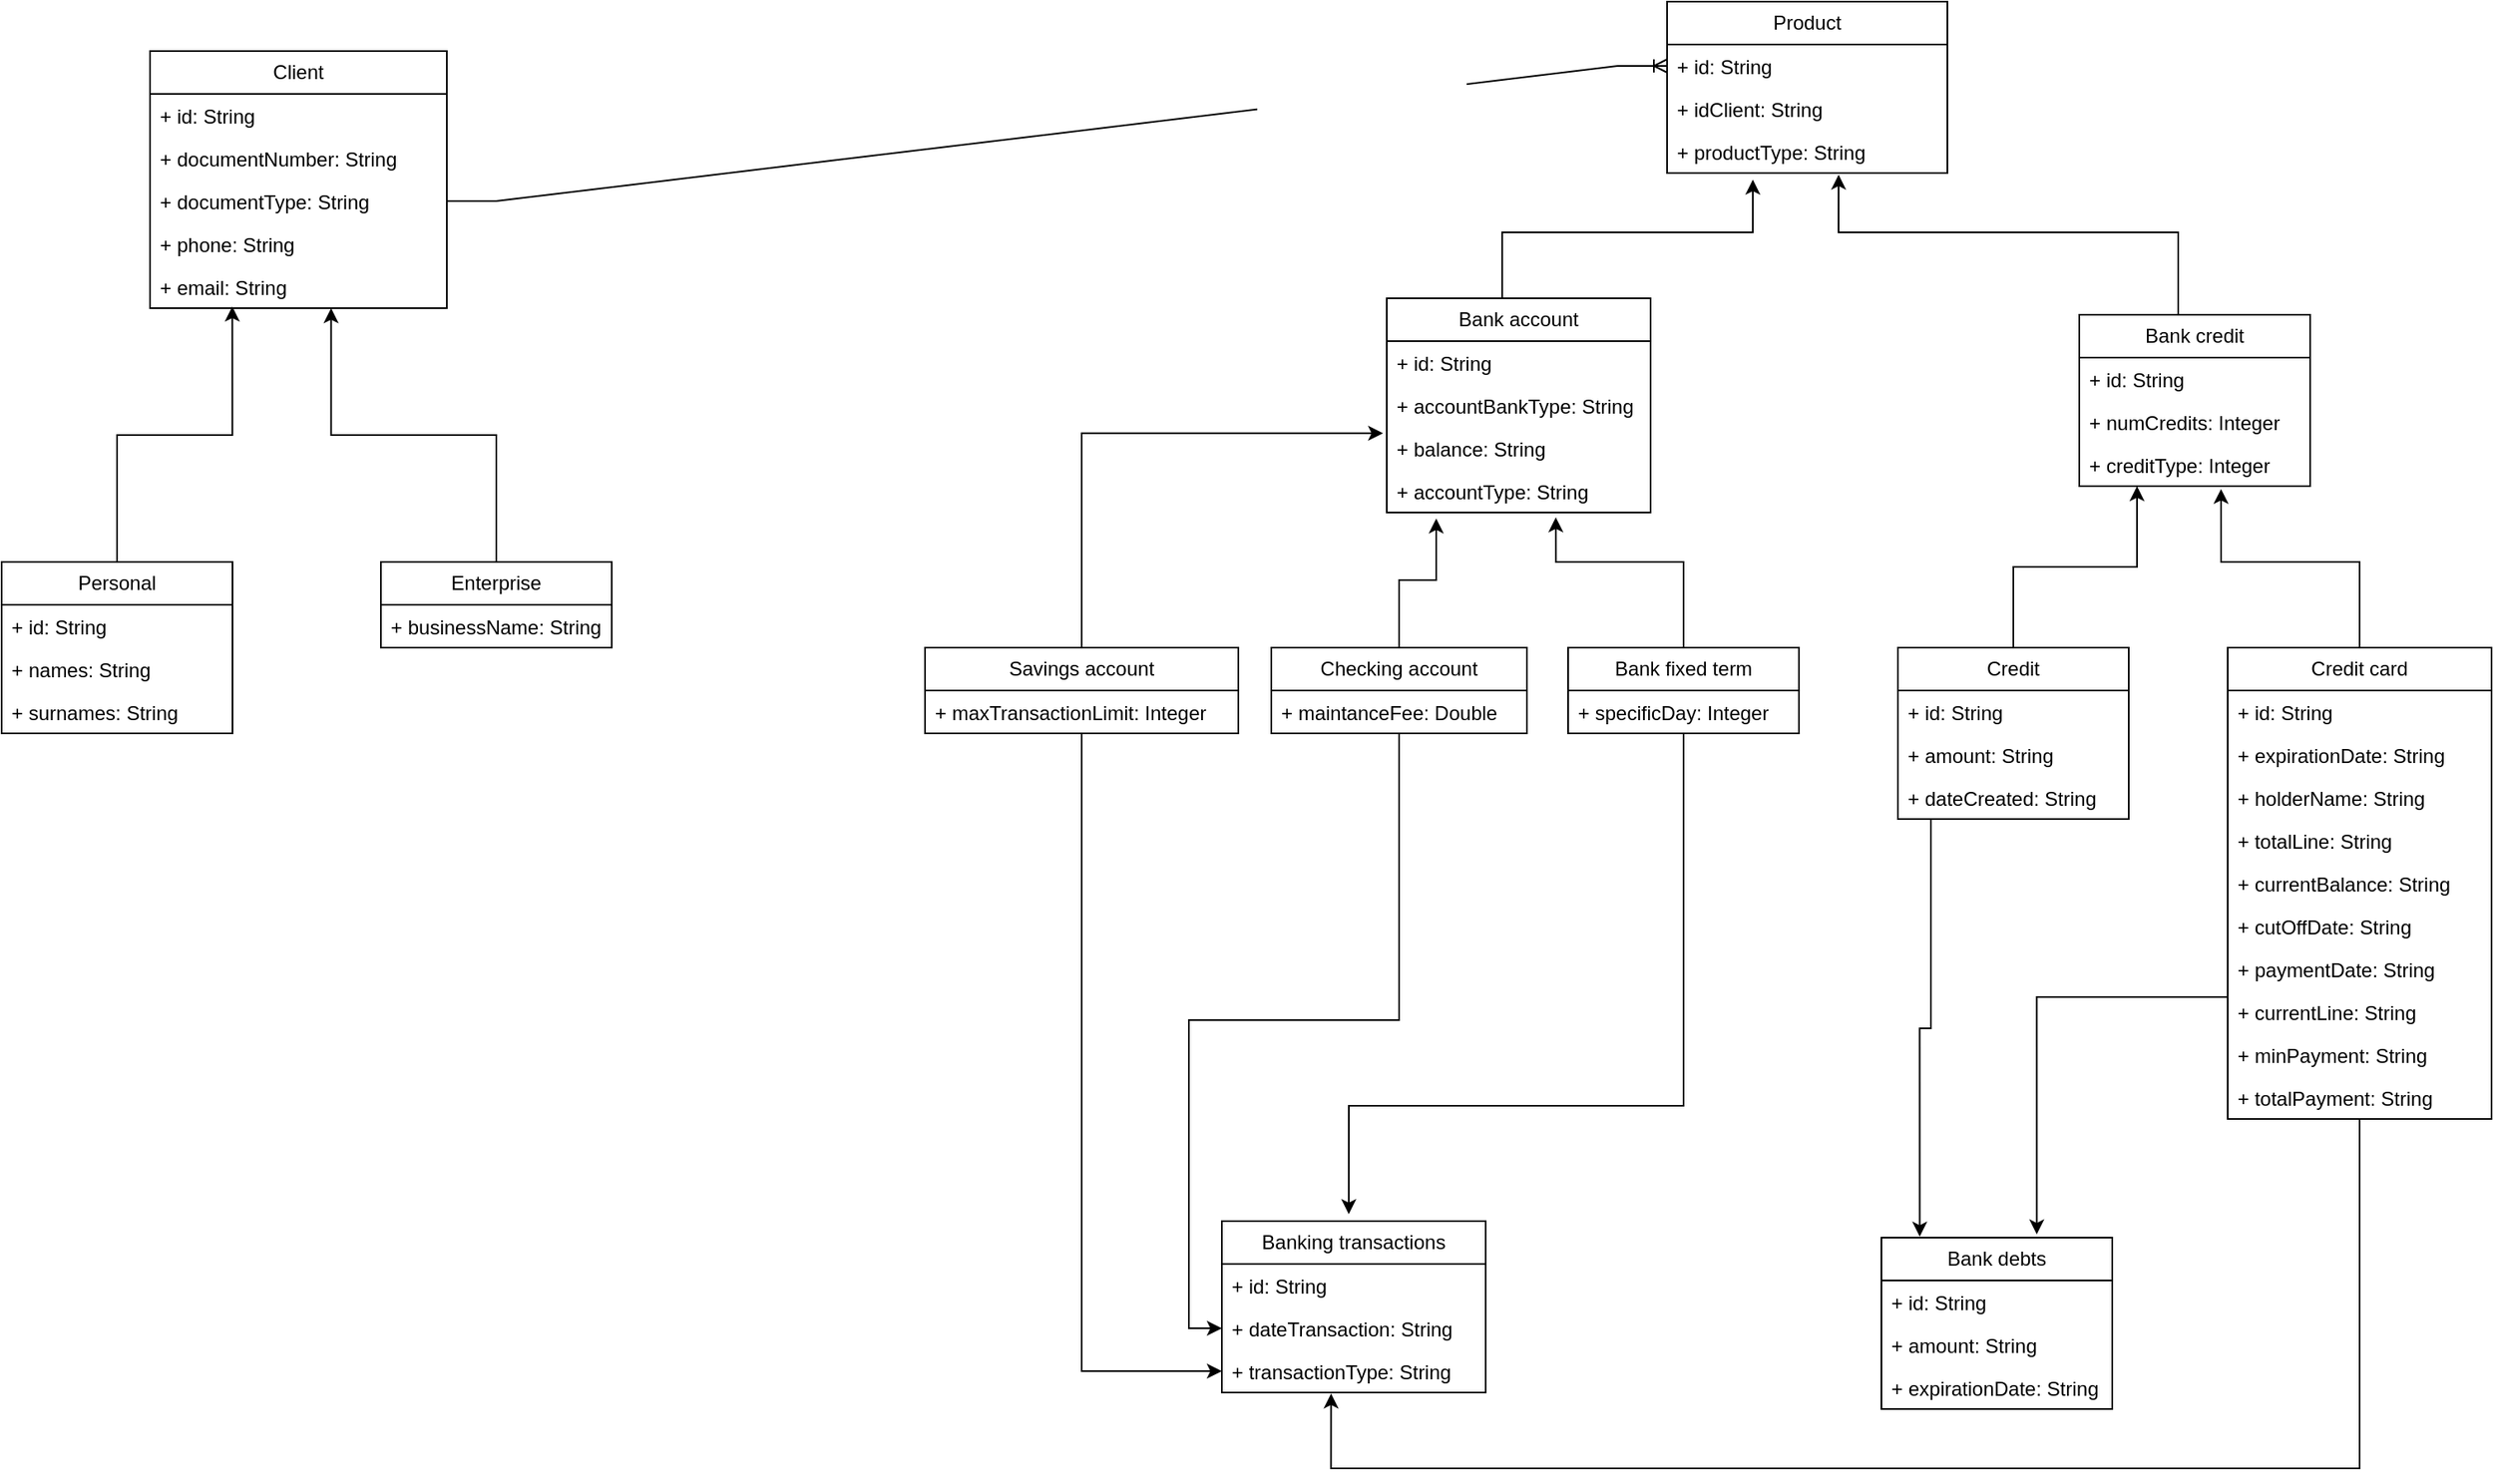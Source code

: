 <mxfile version="22.1.7" type="device">
  <diagram name="Page-1" id="-vIt9_laSdh2-__3np2O">
    <mxGraphModel dx="1914" dy="964" grid="1" gridSize="10" guides="1" tooltips="1" connect="1" arrows="1" fold="1" page="1" pageScale="1" pageWidth="850" pageHeight="1100" math="0" shadow="0">
      <root>
        <mxCell id="0" />
        <mxCell id="1" parent="0" />
        <mxCell id="dV_gZ1XD_IvCjIzvJvZ3-2" value="Product" style="swimlane;fontStyle=0;childLayout=stackLayout;horizontal=1;startSize=26;fillColor=none;horizontalStack=0;resizeParent=1;resizeParentMax=0;resizeLast=0;collapsible=1;marginBottom=0;whiteSpace=wrap;html=1;" vertex="1" parent="1">
          <mxGeometry x="510" y="20" width="170" height="104" as="geometry" />
        </mxCell>
        <mxCell id="dV_gZ1XD_IvCjIzvJvZ3-3" value="+ id: String" style="text;strokeColor=none;fillColor=none;align=left;verticalAlign=top;spacingLeft=4;spacingRight=4;overflow=hidden;rotatable=0;points=[[0,0.5],[1,0.5]];portConstraint=eastwest;whiteSpace=wrap;html=1;" vertex="1" parent="dV_gZ1XD_IvCjIzvJvZ3-2">
          <mxGeometry y="26" width="170" height="26" as="geometry" />
        </mxCell>
        <mxCell id="dV_gZ1XD_IvCjIzvJvZ3-160" value="+ idClient: String" style="text;strokeColor=none;fillColor=none;align=left;verticalAlign=top;spacingLeft=4;spacingRight=4;overflow=hidden;rotatable=0;points=[[0,0.5],[1,0.5]];portConstraint=eastwest;whiteSpace=wrap;html=1;" vertex="1" parent="dV_gZ1XD_IvCjIzvJvZ3-2">
          <mxGeometry y="52" width="170" height="26" as="geometry" />
        </mxCell>
        <mxCell id="dV_gZ1XD_IvCjIzvJvZ3-4" value="+ productType: String&amp;nbsp;" style="text;strokeColor=none;fillColor=none;align=left;verticalAlign=top;spacingLeft=4;spacingRight=4;overflow=hidden;rotatable=0;points=[[0,0.5],[1,0.5]];portConstraint=eastwest;whiteSpace=wrap;html=1;" vertex="1" parent="dV_gZ1XD_IvCjIzvJvZ3-2">
          <mxGeometry y="78" width="170" height="26" as="geometry" />
        </mxCell>
        <mxCell id="dV_gZ1XD_IvCjIzvJvZ3-6" value="Client" style="swimlane;fontStyle=0;childLayout=stackLayout;horizontal=1;startSize=26;fillColor=none;horizontalStack=0;resizeParent=1;resizeParentMax=0;resizeLast=0;collapsible=1;marginBottom=0;whiteSpace=wrap;html=1;" vertex="1" parent="1">
          <mxGeometry x="-410" y="50" width="180" height="156" as="geometry" />
        </mxCell>
        <mxCell id="dV_gZ1XD_IvCjIzvJvZ3-7" value="+ id: String" style="text;strokeColor=none;fillColor=none;align=left;verticalAlign=top;spacingLeft=4;spacingRight=4;overflow=hidden;rotatable=0;points=[[0,0.5],[1,0.5]];portConstraint=eastwest;whiteSpace=wrap;html=1;" vertex="1" parent="dV_gZ1XD_IvCjIzvJvZ3-6">
          <mxGeometry y="26" width="180" height="26" as="geometry" />
        </mxCell>
        <mxCell id="dV_gZ1XD_IvCjIzvJvZ3-8" value="+ documentNumber: String" style="text;strokeColor=none;fillColor=none;align=left;verticalAlign=top;spacingLeft=4;spacingRight=4;overflow=hidden;rotatable=0;points=[[0,0.5],[1,0.5]];portConstraint=eastwest;whiteSpace=wrap;html=1;" vertex="1" parent="dV_gZ1XD_IvCjIzvJvZ3-6">
          <mxGeometry y="52" width="180" height="26" as="geometry" />
        </mxCell>
        <mxCell id="dV_gZ1XD_IvCjIzvJvZ3-11" value="+ documentType: String" style="text;strokeColor=none;fillColor=none;align=left;verticalAlign=top;spacingLeft=4;spacingRight=4;overflow=hidden;rotatable=0;points=[[0,0.5],[1,0.5]];portConstraint=eastwest;whiteSpace=wrap;html=1;" vertex="1" parent="dV_gZ1XD_IvCjIzvJvZ3-6">
          <mxGeometry y="78" width="180" height="26" as="geometry" />
        </mxCell>
        <mxCell id="dV_gZ1XD_IvCjIzvJvZ3-12" value="+ phone: String" style="text;strokeColor=none;fillColor=none;align=left;verticalAlign=top;spacingLeft=4;spacingRight=4;overflow=hidden;rotatable=0;points=[[0,0.5],[1,0.5]];portConstraint=eastwest;whiteSpace=wrap;html=1;" vertex="1" parent="dV_gZ1XD_IvCjIzvJvZ3-6">
          <mxGeometry y="104" width="180" height="26" as="geometry" />
        </mxCell>
        <mxCell id="dV_gZ1XD_IvCjIzvJvZ3-13" value="+ email: String" style="text;strokeColor=none;fillColor=none;align=left;verticalAlign=top;spacingLeft=4;spacingRight=4;overflow=hidden;rotatable=0;points=[[0,0.5],[1,0.5]];portConstraint=eastwest;whiteSpace=wrap;html=1;" vertex="1" parent="dV_gZ1XD_IvCjIzvJvZ3-6">
          <mxGeometry y="130" width="180" height="26" as="geometry" />
        </mxCell>
        <mxCell id="dV_gZ1XD_IvCjIzvJvZ3-21" value="Personal" style="swimlane;fontStyle=0;childLayout=stackLayout;horizontal=1;startSize=26;fillColor=none;horizontalStack=0;resizeParent=1;resizeParentMax=0;resizeLast=0;collapsible=1;marginBottom=0;whiteSpace=wrap;html=1;" vertex="1" parent="1">
          <mxGeometry x="-500" y="360" width="140" height="104" as="geometry" />
        </mxCell>
        <mxCell id="dV_gZ1XD_IvCjIzvJvZ3-22" value="+ id: String" style="text;strokeColor=none;fillColor=none;align=left;verticalAlign=top;spacingLeft=4;spacingRight=4;overflow=hidden;rotatable=0;points=[[0,0.5],[1,0.5]];portConstraint=eastwest;whiteSpace=wrap;html=1;" vertex="1" parent="dV_gZ1XD_IvCjIzvJvZ3-21">
          <mxGeometry y="26" width="140" height="26" as="geometry" />
        </mxCell>
        <mxCell id="dV_gZ1XD_IvCjIzvJvZ3-23" value="+ names: String" style="text;strokeColor=none;fillColor=none;align=left;verticalAlign=top;spacingLeft=4;spacingRight=4;overflow=hidden;rotatable=0;points=[[0,0.5],[1,0.5]];portConstraint=eastwest;whiteSpace=wrap;html=1;" vertex="1" parent="dV_gZ1XD_IvCjIzvJvZ3-21">
          <mxGeometry y="52" width="140" height="26" as="geometry" />
        </mxCell>
        <mxCell id="dV_gZ1XD_IvCjIzvJvZ3-24" value="+ surnames: String" style="text;strokeColor=none;fillColor=none;align=left;verticalAlign=top;spacingLeft=4;spacingRight=4;overflow=hidden;rotatable=0;points=[[0,0.5],[1,0.5]];portConstraint=eastwest;whiteSpace=wrap;html=1;" vertex="1" parent="dV_gZ1XD_IvCjIzvJvZ3-21">
          <mxGeometry y="78" width="140" height="26" as="geometry" />
        </mxCell>
        <mxCell id="dV_gZ1XD_IvCjIzvJvZ3-25" value="Enterprise" style="swimlane;fontStyle=0;childLayout=stackLayout;horizontal=1;startSize=26;fillColor=none;horizontalStack=0;resizeParent=1;resizeParentMax=0;resizeLast=0;collapsible=1;marginBottom=0;whiteSpace=wrap;html=1;" vertex="1" parent="1">
          <mxGeometry x="-270" y="360" width="140" height="52" as="geometry" />
        </mxCell>
        <mxCell id="dV_gZ1XD_IvCjIzvJvZ3-26" value="+ businessName: String" style="text;strokeColor=none;fillColor=none;align=left;verticalAlign=top;spacingLeft=4;spacingRight=4;overflow=hidden;rotatable=0;points=[[0,0.5],[1,0.5]];portConstraint=eastwest;whiteSpace=wrap;html=1;" vertex="1" parent="dV_gZ1XD_IvCjIzvJvZ3-25">
          <mxGeometry y="26" width="140" height="26" as="geometry" />
        </mxCell>
        <mxCell id="dV_gZ1XD_IvCjIzvJvZ3-33" value="Bank account" style="swimlane;fontStyle=0;childLayout=stackLayout;horizontal=1;startSize=26;fillColor=none;horizontalStack=0;resizeParent=1;resizeParentMax=0;resizeLast=0;collapsible=1;marginBottom=0;whiteSpace=wrap;html=1;" vertex="1" parent="1">
          <mxGeometry x="340" y="200" width="160" height="130" as="geometry" />
        </mxCell>
        <mxCell id="dV_gZ1XD_IvCjIzvJvZ3-34" value="+ id: String" style="text;strokeColor=none;fillColor=none;align=left;verticalAlign=top;spacingLeft=4;spacingRight=4;overflow=hidden;rotatable=0;points=[[0,0.5],[1,0.5]];portConstraint=eastwest;whiteSpace=wrap;html=1;" vertex="1" parent="dV_gZ1XD_IvCjIzvJvZ3-33">
          <mxGeometry y="26" width="160" height="26" as="geometry" />
        </mxCell>
        <mxCell id="dV_gZ1XD_IvCjIzvJvZ3-35" value="+ accountBankType: String" style="text;strokeColor=none;fillColor=none;align=left;verticalAlign=top;spacingLeft=4;spacingRight=4;overflow=hidden;rotatable=0;points=[[0,0.5],[1,0.5]];portConstraint=eastwest;whiteSpace=wrap;html=1;" vertex="1" parent="dV_gZ1XD_IvCjIzvJvZ3-33">
          <mxGeometry y="52" width="160" height="26" as="geometry" />
        </mxCell>
        <mxCell id="dV_gZ1XD_IvCjIzvJvZ3-36" value="+ balance: String" style="text;strokeColor=none;fillColor=none;align=left;verticalAlign=top;spacingLeft=4;spacingRight=4;overflow=hidden;rotatable=0;points=[[0,0.5],[1,0.5]];portConstraint=eastwest;whiteSpace=wrap;html=1;" vertex="1" parent="dV_gZ1XD_IvCjIzvJvZ3-33">
          <mxGeometry y="78" width="160" height="26" as="geometry" />
        </mxCell>
        <mxCell id="dV_gZ1XD_IvCjIzvJvZ3-153" value="+ accountType: String" style="text;strokeColor=none;fillColor=none;align=left;verticalAlign=top;spacingLeft=4;spacingRight=4;overflow=hidden;rotatable=0;points=[[0,0.5],[1,0.5]];portConstraint=eastwest;whiteSpace=wrap;html=1;" vertex="1" parent="dV_gZ1XD_IvCjIzvJvZ3-33">
          <mxGeometry y="104" width="160" height="26" as="geometry" />
        </mxCell>
        <mxCell id="dV_gZ1XD_IvCjIzvJvZ3-37" value="Bank credit" style="swimlane;fontStyle=0;childLayout=stackLayout;horizontal=1;startSize=26;fillColor=none;horizontalStack=0;resizeParent=1;resizeParentMax=0;resizeLast=0;collapsible=1;marginBottom=0;whiteSpace=wrap;html=1;" vertex="1" parent="1">
          <mxGeometry x="760" y="210" width="140" height="104" as="geometry" />
        </mxCell>
        <mxCell id="dV_gZ1XD_IvCjIzvJvZ3-38" value="+ id: String" style="text;strokeColor=none;fillColor=none;align=left;verticalAlign=top;spacingLeft=4;spacingRight=4;overflow=hidden;rotatable=0;points=[[0,0.5],[1,0.5]];portConstraint=eastwest;whiteSpace=wrap;html=1;" vertex="1" parent="dV_gZ1XD_IvCjIzvJvZ3-37">
          <mxGeometry y="26" width="140" height="26" as="geometry" />
        </mxCell>
        <mxCell id="dV_gZ1XD_IvCjIzvJvZ3-39" value="+ numCredits: Integer" style="text;strokeColor=none;fillColor=none;align=left;verticalAlign=top;spacingLeft=4;spacingRight=4;overflow=hidden;rotatable=0;points=[[0,0.5],[1,0.5]];portConstraint=eastwest;whiteSpace=wrap;html=1;" vertex="1" parent="dV_gZ1XD_IvCjIzvJvZ3-37">
          <mxGeometry y="52" width="140" height="26" as="geometry" />
        </mxCell>
        <mxCell id="dV_gZ1XD_IvCjIzvJvZ3-157" value="+ creditType: Integer" style="text;strokeColor=none;fillColor=none;align=left;verticalAlign=top;spacingLeft=4;spacingRight=4;overflow=hidden;rotatable=0;points=[[0,0.5],[1,0.5]];portConstraint=eastwest;whiteSpace=wrap;html=1;" vertex="1" parent="dV_gZ1XD_IvCjIzvJvZ3-37">
          <mxGeometry y="78" width="140" height="26" as="geometry" />
        </mxCell>
        <mxCell id="dV_gZ1XD_IvCjIzvJvZ3-41" style="edgeStyle=orthogonalEdgeStyle;rounded=0;orthogonalLoop=1;jettySize=auto;html=1;entryX=0.306;entryY=1.154;entryDx=0;entryDy=0;entryPerimeter=0;" edge="1" parent="1" source="dV_gZ1XD_IvCjIzvJvZ3-33" target="dV_gZ1XD_IvCjIzvJvZ3-4">
          <mxGeometry relative="1" as="geometry">
            <Array as="points">
              <mxPoint x="410" y="160" />
              <mxPoint x="562" y="160" />
            </Array>
          </mxGeometry>
        </mxCell>
        <mxCell id="dV_gZ1XD_IvCjIzvJvZ3-42" style="edgeStyle=orthogonalEdgeStyle;rounded=0;orthogonalLoop=1;jettySize=auto;html=1;entryX=0.612;entryY=1.038;entryDx=0;entryDy=0;entryPerimeter=0;" edge="1" parent="1" source="dV_gZ1XD_IvCjIzvJvZ3-37" target="dV_gZ1XD_IvCjIzvJvZ3-4">
          <mxGeometry relative="1" as="geometry">
            <Array as="points">
              <mxPoint x="820" y="160" />
              <mxPoint x="614" y="160" />
            </Array>
          </mxGeometry>
        </mxCell>
        <mxCell id="dV_gZ1XD_IvCjIzvJvZ3-43" value="Bank fixed term" style="swimlane;fontStyle=0;childLayout=stackLayout;horizontal=1;startSize=26;fillColor=none;horizontalStack=0;resizeParent=1;resizeParentMax=0;resizeLast=0;collapsible=1;marginBottom=0;whiteSpace=wrap;html=1;" vertex="1" parent="1">
          <mxGeometry x="450" y="412" width="140" height="52" as="geometry" />
        </mxCell>
        <mxCell id="dV_gZ1XD_IvCjIzvJvZ3-150" value="+ specificDay: Integer" style="text;strokeColor=none;fillColor=none;align=left;verticalAlign=top;spacingLeft=4;spacingRight=4;overflow=hidden;rotatable=0;points=[[0,0.5],[1,0.5]];portConstraint=eastwest;whiteSpace=wrap;html=1;" vertex="1" parent="dV_gZ1XD_IvCjIzvJvZ3-43">
          <mxGeometry y="26" width="140" height="26" as="geometry" />
        </mxCell>
        <mxCell id="dV_gZ1XD_IvCjIzvJvZ3-108" style="edgeStyle=orthogonalEdgeStyle;rounded=0;orthogonalLoop=1;jettySize=auto;html=1;entryX=0;entryY=0.5;entryDx=0;entryDy=0;" edge="1" parent="1" source="dV_gZ1XD_IvCjIzvJvZ3-47" target="dV_gZ1XD_IvCjIzvJvZ3-101">
          <mxGeometry relative="1" as="geometry" />
        </mxCell>
        <mxCell id="dV_gZ1XD_IvCjIzvJvZ3-47" value="Checking account" style="swimlane;fontStyle=0;childLayout=stackLayout;horizontal=1;startSize=26;fillColor=none;horizontalStack=0;resizeParent=1;resizeParentMax=0;resizeLast=0;collapsible=1;marginBottom=0;whiteSpace=wrap;html=1;" vertex="1" parent="1">
          <mxGeometry x="270" y="412" width="155" height="52" as="geometry" />
        </mxCell>
        <mxCell id="dV_gZ1XD_IvCjIzvJvZ3-48" value="+ maintanceFee: Double" style="text;strokeColor=none;fillColor=none;align=left;verticalAlign=top;spacingLeft=4;spacingRight=4;overflow=hidden;rotatable=0;points=[[0,0.5],[1,0.5]];portConstraint=eastwest;whiteSpace=wrap;html=1;" vertex="1" parent="dV_gZ1XD_IvCjIzvJvZ3-47">
          <mxGeometry y="26" width="155" height="26" as="geometry" />
        </mxCell>
        <mxCell id="dV_gZ1XD_IvCjIzvJvZ3-107" style="edgeStyle=orthogonalEdgeStyle;rounded=0;orthogonalLoop=1;jettySize=auto;html=1;entryX=0;entryY=0.5;entryDx=0;entryDy=0;" edge="1" parent="1" source="dV_gZ1XD_IvCjIzvJvZ3-51" target="dV_gZ1XD_IvCjIzvJvZ3-102">
          <mxGeometry relative="1" as="geometry" />
        </mxCell>
        <mxCell id="dV_gZ1XD_IvCjIzvJvZ3-51" value="Savings&amp;nbsp;account" style="swimlane;fontStyle=0;childLayout=stackLayout;horizontal=1;startSize=26;fillColor=none;horizontalStack=0;resizeParent=1;resizeParentMax=0;resizeLast=0;collapsible=1;marginBottom=0;whiteSpace=wrap;html=1;" vertex="1" parent="1">
          <mxGeometry x="60" y="412" width="190" height="52" as="geometry">
            <mxRectangle x="120" y="412" width="130" height="30" as="alternateBounds" />
          </mxGeometry>
        </mxCell>
        <mxCell id="dV_gZ1XD_IvCjIzvJvZ3-52" value="+ maxTransactionLimit: Integer" style="text;strokeColor=none;fillColor=none;align=left;verticalAlign=top;spacingLeft=4;spacingRight=4;overflow=hidden;rotatable=0;points=[[0,0.5],[1,0.5]];portConstraint=eastwest;whiteSpace=wrap;html=1;" vertex="1" parent="dV_gZ1XD_IvCjIzvJvZ3-51">
          <mxGeometry y="26" width="190" height="26" as="geometry" />
        </mxCell>
        <mxCell id="dV_gZ1XD_IvCjIzvJvZ3-82" value="" style="edgeStyle=entityRelationEdgeStyle;fontSize=12;html=1;endArrow=ERoneToMany;rounded=0;exitX=1;exitY=0.5;exitDx=0;exitDy=0;entryX=0;entryY=0.5;entryDx=0;entryDy=0;" edge="1" parent="1" source="dV_gZ1XD_IvCjIzvJvZ3-11" target="dV_gZ1XD_IvCjIzvJvZ3-3">
          <mxGeometry width="100" height="100" relative="1" as="geometry">
            <mxPoint x="-20" y="270" as="sourcePoint" />
            <mxPoint x="80" y="170" as="targetPoint" />
          </mxGeometry>
        </mxCell>
        <mxCell id="dV_gZ1XD_IvCjIzvJvZ3-83" style="edgeStyle=orthogonalEdgeStyle;rounded=0;orthogonalLoop=1;jettySize=auto;html=1;entryX=0.277;entryY=0.962;entryDx=0;entryDy=0;entryPerimeter=0;" edge="1" parent="1" source="dV_gZ1XD_IvCjIzvJvZ3-21" target="dV_gZ1XD_IvCjIzvJvZ3-13">
          <mxGeometry relative="1" as="geometry" />
        </mxCell>
        <mxCell id="dV_gZ1XD_IvCjIzvJvZ3-84" style="edgeStyle=orthogonalEdgeStyle;rounded=0;orthogonalLoop=1;jettySize=auto;html=1;entryX=0.61;entryY=1;entryDx=0;entryDy=0;entryPerimeter=0;" edge="1" parent="1" source="dV_gZ1XD_IvCjIzvJvZ3-25" target="dV_gZ1XD_IvCjIzvJvZ3-13">
          <mxGeometry relative="1" as="geometry" />
        </mxCell>
        <mxCell id="dV_gZ1XD_IvCjIzvJvZ3-89" value="Credit card" style="swimlane;fontStyle=0;childLayout=stackLayout;horizontal=1;startSize=26;fillColor=none;horizontalStack=0;resizeParent=1;resizeParentMax=0;resizeLast=0;collapsible=1;marginBottom=0;whiteSpace=wrap;html=1;" vertex="1" parent="1">
          <mxGeometry x="850" y="412" width="160" height="286" as="geometry" />
        </mxCell>
        <mxCell id="dV_gZ1XD_IvCjIzvJvZ3-90" value="+ id: String" style="text;strokeColor=none;fillColor=none;align=left;verticalAlign=top;spacingLeft=4;spacingRight=4;overflow=hidden;rotatable=0;points=[[0,0.5],[1,0.5]];portConstraint=eastwest;whiteSpace=wrap;html=1;" vertex="1" parent="dV_gZ1XD_IvCjIzvJvZ3-89">
          <mxGeometry y="26" width="160" height="26" as="geometry" />
        </mxCell>
        <mxCell id="dV_gZ1XD_IvCjIzvJvZ3-91" value="+ expirationDate: String" style="text;strokeColor=none;fillColor=none;align=left;verticalAlign=top;spacingLeft=4;spacingRight=4;overflow=hidden;rotatable=0;points=[[0,0.5],[1,0.5]];portConstraint=eastwest;whiteSpace=wrap;html=1;" vertex="1" parent="dV_gZ1XD_IvCjIzvJvZ3-89">
          <mxGeometry y="52" width="160" height="26" as="geometry" />
        </mxCell>
        <mxCell id="dV_gZ1XD_IvCjIzvJvZ3-92" value="+ holderName: String" style="text;strokeColor=none;fillColor=none;align=left;verticalAlign=top;spacingLeft=4;spacingRight=4;overflow=hidden;rotatable=0;points=[[0,0.5],[1,0.5]];portConstraint=eastwest;whiteSpace=wrap;html=1;" vertex="1" parent="dV_gZ1XD_IvCjIzvJvZ3-89">
          <mxGeometry y="78" width="160" height="26" as="geometry" />
        </mxCell>
        <mxCell id="dV_gZ1XD_IvCjIzvJvZ3-132" value="+ totalLine: String" style="text;strokeColor=none;fillColor=none;align=left;verticalAlign=top;spacingLeft=4;spacingRight=4;overflow=hidden;rotatable=0;points=[[0,0.5],[1,0.5]];portConstraint=eastwest;whiteSpace=wrap;html=1;" vertex="1" parent="dV_gZ1XD_IvCjIzvJvZ3-89">
          <mxGeometry y="104" width="160" height="26" as="geometry" />
        </mxCell>
        <mxCell id="dV_gZ1XD_IvCjIzvJvZ3-133" value="+ currentBalance: String" style="text;strokeColor=none;fillColor=none;align=left;verticalAlign=top;spacingLeft=4;spacingRight=4;overflow=hidden;rotatable=0;points=[[0,0.5],[1,0.5]];portConstraint=eastwest;whiteSpace=wrap;html=1;" vertex="1" parent="dV_gZ1XD_IvCjIzvJvZ3-89">
          <mxGeometry y="130" width="160" height="26" as="geometry" />
        </mxCell>
        <mxCell id="dV_gZ1XD_IvCjIzvJvZ3-140" value="+ cutOffDate: String" style="text;strokeColor=none;fillColor=none;align=left;verticalAlign=top;spacingLeft=4;spacingRight=4;overflow=hidden;rotatable=0;points=[[0,0.5],[1,0.5]];portConstraint=eastwest;whiteSpace=wrap;html=1;" vertex="1" parent="dV_gZ1XD_IvCjIzvJvZ3-89">
          <mxGeometry y="156" width="160" height="26" as="geometry" />
        </mxCell>
        <mxCell id="dV_gZ1XD_IvCjIzvJvZ3-141" value="+ paymentDate: String" style="text;strokeColor=none;fillColor=none;align=left;verticalAlign=top;spacingLeft=4;spacingRight=4;overflow=hidden;rotatable=0;points=[[0,0.5],[1,0.5]];portConstraint=eastwest;whiteSpace=wrap;html=1;" vertex="1" parent="dV_gZ1XD_IvCjIzvJvZ3-89">
          <mxGeometry y="182" width="160" height="26" as="geometry" />
        </mxCell>
        <mxCell id="dV_gZ1XD_IvCjIzvJvZ3-142" value="+ currentLine: String" style="text;strokeColor=none;fillColor=none;align=left;verticalAlign=top;spacingLeft=4;spacingRight=4;overflow=hidden;rotatable=0;points=[[0,0.5],[1,0.5]];portConstraint=eastwest;whiteSpace=wrap;html=1;" vertex="1" parent="dV_gZ1XD_IvCjIzvJvZ3-89">
          <mxGeometry y="208" width="160" height="26" as="geometry" />
        </mxCell>
        <mxCell id="dV_gZ1XD_IvCjIzvJvZ3-143" value="+ minPayment: String" style="text;strokeColor=none;fillColor=none;align=left;verticalAlign=top;spacingLeft=4;spacingRight=4;overflow=hidden;rotatable=0;points=[[0,0.5],[1,0.5]];portConstraint=eastwest;whiteSpace=wrap;html=1;" vertex="1" parent="dV_gZ1XD_IvCjIzvJvZ3-89">
          <mxGeometry y="234" width="160" height="26" as="geometry" />
        </mxCell>
        <mxCell id="dV_gZ1XD_IvCjIzvJvZ3-144" value="+ totalPayment: String" style="text;strokeColor=none;fillColor=none;align=left;verticalAlign=top;spacingLeft=4;spacingRight=4;overflow=hidden;rotatable=0;points=[[0,0.5],[1,0.5]];portConstraint=eastwest;whiteSpace=wrap;html=1;" vertex="1" parent="dV_gZ1XD_IvCjIzvJvZ3-89">
          <mxGeometry y="260" width="160" height="26" as="geometry" />
        </mxCell>
        <mxCell id="dV_gZ1XD_IvCjIzvJvZ3-130" style="edgeStyle=orthogonalEdgeStyle;rounded=0;orthogonalLoop=1;jettySize=auto;html=1;entryX=0.25;entryY=1;entryDx=0;entryDy=0;" edge="1" parent="1" source="dV_gZ1XD_IvCjIzvJvZ3-93" target="dV_gZ1XD_IvCjIzvJvZ3-37">
          <mxGeometry relative="1" as="geometry" />
        </mxCell>
        <mxCell id="dV_gZ1XD_IvCjIzvJvZ3-93" value="Credit" style="swimlane;fontStyle=0;childLayout=stackLayout;horizontal=1;startSize=26;fillColor=none;horizontalStack=0;resizeParent=1;resizeParentMax=0;resizeLast=0;collapsible=1;marginBottom=0;whiteSpace=wrap;html=1;" vertex="1" parent="1">
          <mxGeometry x="650" y="412" width="140" height="104" as="geometry" />
        </mxCell>
        <mxCell id="dV_gZ1XD_IvCjIzvJvZ3-94" value="+ id: String" style="text;strokeColor=none;fillColor=none;align=left;verticalAlign=top;spacingLeft=4;spacingRight=4;overflow=hidden;rotatable=0;points=[[0,0.5],[1,0.5]];portConstraint=eastwest;whiteSpace=wrap;html=1;" vertex="1" parent="dV_gZ1XD_IvCjIzvJvZ3-93">
          <mxGeometry y="26" width="140" height="26" as="geometry" />
        </mxCell>
        <mxCell id="dV_gZ1XD_IvCjIzvJvZ3-95" value="+ amount: String" style="text;strokeColor=none;fillColor=none;align=left;verticalAlign=top;spacingLeft=4;spacingRight=4;overflow=hidden;rotatable=0;points=[[0,0.5],[1,0.5]];portConstraint=eastwest;whiteSpace=wrap;html=1;" vertex="1" parent="dV_gZ1XD_IvCjIzvJvZ3-93">
          <mxGeometry y="52" width="140" height="26" as="geometry" />
        </mxCell>
        <mxCell id="dV_gZ1XD_IvCjIzvJvZ3-96" value="+ dateCreated: String" style="text;strokeColor=none;fillColor=none;align=left;verticalAlign=top;spacingLeft=4;spacingRight=4;overflow=hidden;rotatable=0;points=[[0,0.5],[1,0.5]];portConstraint=eastwest;whiteSpace=wrap;html=1;" vertex="1" parent="dV_gZ1XD_IvCjIzvJvZ3-93">
          <mxGeometry y="78" width="140" height="26" as="geometry" />
        </mxCell>
        <mxCell id="dV_gZ1XD_IvCjIzvJvZ3-99" value="Banking transactions" style="swimlane;fontStyle=0;childLayout=stackLayout;horizontal=1;startSize=26;fillColor=none;horizontalStack=0;resizeParent=1;resizeParentMax=0;resizeLast=0;collapsible=1;marginBottom=0;whiteSpace=wrap;html=1;" vertex="1" parent="1">
          <mxGeometry x="240" y="760" width="160" height="104" as="geometry" />
        </mxCell>
        <mxCell id="dV_gZ1XD_IvCjIzvJvZ3-100" value="+ id: String" style="text;strokeColor=none;fillColor=none;align=left;verticalAlign=top;spacingLeft=4;spacingRight=4;overflow=hidden;rotatable=0;points=[[0,0.5],[1,0.5]];portConstraint=eastwest;whiteSpace=wrap;html=1;" vertex="1" parent="dV_gZ1XD_IvCjIzvJvZ3-99">
          <mxGeometry y="26" width="160" height="26" as="geometry" />
        </mxCell>
        <mxCell id="dV_gZ1XD_IvCjIzvJvZ3-101" value="+ dateTransaction: String" style="text;strokeColor=none;fillColor=none;align=left;verticalAlign=top;spacingLeft=4;spacingRight=4;overflow=hidden;rotatable=0;points=[[0,0.5],[1,0.5]];portConstraint=eastwest;whiteSpace=wrap;html=1;" vertex="1" parent="dV_gZ1XD_IvCjIzvJvZ3-99">
          <mxGeometry y="52" width="160" height="26" as="geometry" />
        </mxCell>
        <mxCell id="dV_gZ1XD_IvCjIzvJvZ3-102" value="+ transactionType: String" style="text;strokeColor=none;fillColor=none;align=left;verticalAlign=top;spacingLeft=4;spacingRight=4;overflow=hidden;rotatable=0;points=[[0,0.5],[1,0.5]];portConstraint=eastwest;whiteSpace=wrap;html=1;" vertex="1" parent="dV_gZ1XD_IvCjIzvJvZ3-99">
          <mxGeometry y="78" width="160" height="26" as="geometry" />
        </mxCell>
        <mxCell id="dV_gZ1XD_IvCjIzvJvZ3-103" value="Bank debts" style="swimlane;fontStyle=0;childLayout=stackLayout;horizontal=1;startSize=26;fillColor=none;horizontalStack=0;resizeParent=1;resizeParentMax=0;resizeLast=0;collapsible=1;marginBottom=0;whiteSpace=wrap;html=1;" vertex="1" parent="1">
          <mxGeometry x="640" y="770" width="140" height="104" as="geometry" />
        </mxCell>
        <mxCell id="dV_gZ1XD_IvCjIzvJvZ3-104" value="+ id: String" style="text;strokeColor=none;fillColor=none;align=left;verticalAlign=top;spacingLeft=4;spacingRight=4;overflow=hidden;rotatable=0;points=[[0,0.5],[1,0.5]];portConstraint=eastwest;whiteSpace=wrap;html=1;" vertex="1" parent="dV_gZ1XD_IvCjIzvJvZ3-103">
          <mxGeometry y="26" width="140" height="26" as="geometry" />
        </mxCell>
        <mxCell id="dV_gZ1XD_IvCjIzvJvZ3-105" value="+ amount: String" style="text;strokeColor=none;fillColor=none;align=left;verticalAlign=top;spacingLeft=4;spacingRight=4;overflow=hidden;rotatable=0;points=[[0,0.5],[1,0.5]];portConstraint=eastwest;whiteSpace=wrap;html=1;" vertex="1" parent="dV_gZ1XD_IvCjIzvJvZ3-103">
          <mxGeometry y="52" width="140" height="26" as="geometry" />
        </mxCell>
        <mxCell id="dV_gZ1XD_IvCjIzvJvZ3-106" value="+ expirationDate: String" style="text;strokeColor=none;fillColor=none;align=left;verticalAlign=top;spacingLeft=4;spacingRight=4;overflow=hidden;rotatable=0;points=[[0,0.5],[1,0.5]];portConstraint=eastwest;whiteSpace=wrap;html=1;" vertex="1" parent="dV_gZ1XD_IvCjIzvJvZ3-103">
          <mxGeometry y="78" width="140" height="26" as="geometry" />
        </mxCell>
        <mxCell id="dV_gZ1XD_IvCjIzvJvZ3-112" style="edgeStyle=orthogonalEdgeStyle;rounded=0;orthogonalLoop=1;jettySize=auto;html=1;entryX=0.673;entryY=-0.019;entryDx=0;entryDy=0;entryPerimeter=0;" edge="1" parent="1" source="dV_gZ1XD_IvCjIzvJvZ3-89" target="dV_gZ1XD_IvCjIzvJvZ3-103">
          <mxGeometry relative="1" as="geometry">
            <Array as="points">
              <mxPoint x="910" y="624" />
              <mxPoint x="854" y="624" />
            </Array>
          </mxGeometry>
        </mxCell>
        <mxCell id="dV_gZ1XD_IvCjIzvJvZ3-145" style="edgeStyle=orthogonalEdgeStyle;rounded=0;orthogonalLoop=1;jettySize=auto;html=1;entryX=0.481;entryY=-0.041;entryDx=0;entryDy=0;entryPerimeter=0;" edge="1" parent="1" source="dV_gZ1XD_IvCjIzvJvZ3-43" target="dV_gZ1XD_IvCjIzvJvZ3-99">
          <mxGeometry relative="1" as="geometry">
            <Array as="points">
              <mxPoint x="520" y="690" />
              <mxPoint x="317" y="690" />
            </Array>
          </mxGeometry>
        </mxCell>
        <mxCell id="dV_gZ1XD_IvCjIzvJvZ3-146" style="edgeStyle=orthogonalEdgeStyle;rounded=0;orthogonalLoop=1;jettySize=auto;html=1;entryX=0.414;entryY=1.024;entryDx=0;entryDy=0;entryPerimeter=0;" edge="1" parent="1" source="dV_gZ1XD_IvCjIzvJvZ3-89" target="dV_gZ1XD_IvCjIzvJvZ3-102">
          <mxGeometry relative="1" as="geometry">
            <Array as="points">
              <mxPoint x="930" y="910" />
              <mxPoint x="306" y="910" />
            </Array>
          </mxGeometry>
        </mxCell>
        <mxCell id="dV_gZ1XD_IvCjIzvJvZ3-154" style="edgeStyle=orthogonalEdgeStyle;rounded=0;orthogonalLoop=1;jettySize=auto;html=1;entryX=-0.014;entryY=0.15;entryDx=0;entryDy=0;entryPerimeter=0;" edge="1" parent="1" source="dV_gZ1XD_IvCjIzvJvZ3-51" target="dV_gZ1XD_IvCjIzvJvZ3-36">
          <mxGeometry relative="1" as="geometry" />
        </mxCell>
        <mxCell id="dV_gZ1XD_IvCjIzvJvZ3-155" style="edgeStyle=orthogonalEdgeStyle;rounded=0;orthogonalLoop=1;jettySize=auto;html=1;entryX=0.184;entryY=1.139;entryDx=0;entryDy=0;entryPerimeter=0;" edge="1" parent="1" source="dV_gZ1XD_IvCjIzvJvZ3-47" target="dV_gZ1XD_IvCjIzvJvZ3-153">
          <mxGeometry relative="1" as="geometry">
            <Array as="points">
              <mxPoint x="348" y="371" />
              <mxPoint x="370" y="371" />
              <mxPoint x="370" y="334" />
            </Array>
          </mxGeometry>
        </mxCell>
        <mxCell id="dV_gZ1XD_IvCjIzvJvZ3-156" style="edgeStyle=orthogonalEdgeStyle;rounded=0;orthogonalLoop=1;jettySize=auto;html=1;entryX=0.641;entryY=1.113;entryDx=0;entryDy=0;entryPerimeter=0;" edge="1" parent="1" source="dV_gZ1XD_IvCjIzvJvZ3-43" target="dV_gZ1XD_IvCjIzvJvZ3-153">
          <mxGeometry relative="1" as="geometry">
            <Array as="points">
              <mxPoint x="520" y="360" />
              <mxPoint x="443" y="360" />
            </Array>
          </mxGeometry>
        </mxCell>
        <mxCell id="dV_gZ1XD_IvCjIzvJvZ3-158" style="edgeStyle=orthogonalEdgeStyle;rounded=0;orthogonalLoop=1;jettySize=auto;html=1;entryX=0.614;entryY=1.065;entryDx=0;entryDy=0;entryPerimeter=0;" edge="1" parent="1" source="dV_gZ1XD_IvCjIzvJvZ3-89" target="dV_gZ1XD_IvCjIzvJvZ3-157">
          <mxGeometry relative="1" as="geometry">
            <Array as="points">
              <mxPoint x="930" y="360" />
              <mxPoint x="846" y="360" />
            </Array>
          </mxGeometry>
        </mxCell>
        <mxCell id="dV_gZ1XD_IvCjIzvJvZ3-159" style="edgeStyle=orthogonalEdgeStyle;rounded=0;orthogonalLoop=1;jettySize=auto;html=1;entryX=0.166;entryY=-0.006;entryDx=0;entryDy=0;entryPerimeter=0;" edge="1" parent="1" source="dV_gZ1XD_IvCjIzvJvZ3-93" target="dV_gZ1XD_IvCjIzvJvZ3-103">
          <mxGeometry relative="1" as="geometry">
            <Array as="points">
              <mxPoint x="670" y="643" />
              <mxPoint x="663" y="643" />
            </Array>
          </mxGeometry>
        </mxCell>
      </root>
    </mxGraphModel>
  </diagram>
</mxfile>
